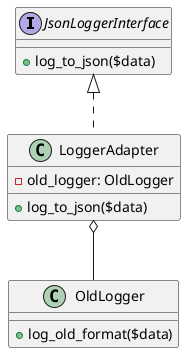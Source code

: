 @startuml
interface JsonLoggerInterface {
    +log_to_json($data)
}

class OldLogger {
    +log_old_format($data)
}

class LoggerAdapter {
    -old_logger: OldLogger
    +log_to_json($data)
}

JsonLoggerInterface <|.. LoggerAdapter
LoggerAdapter o-- OldLogger
@enduml